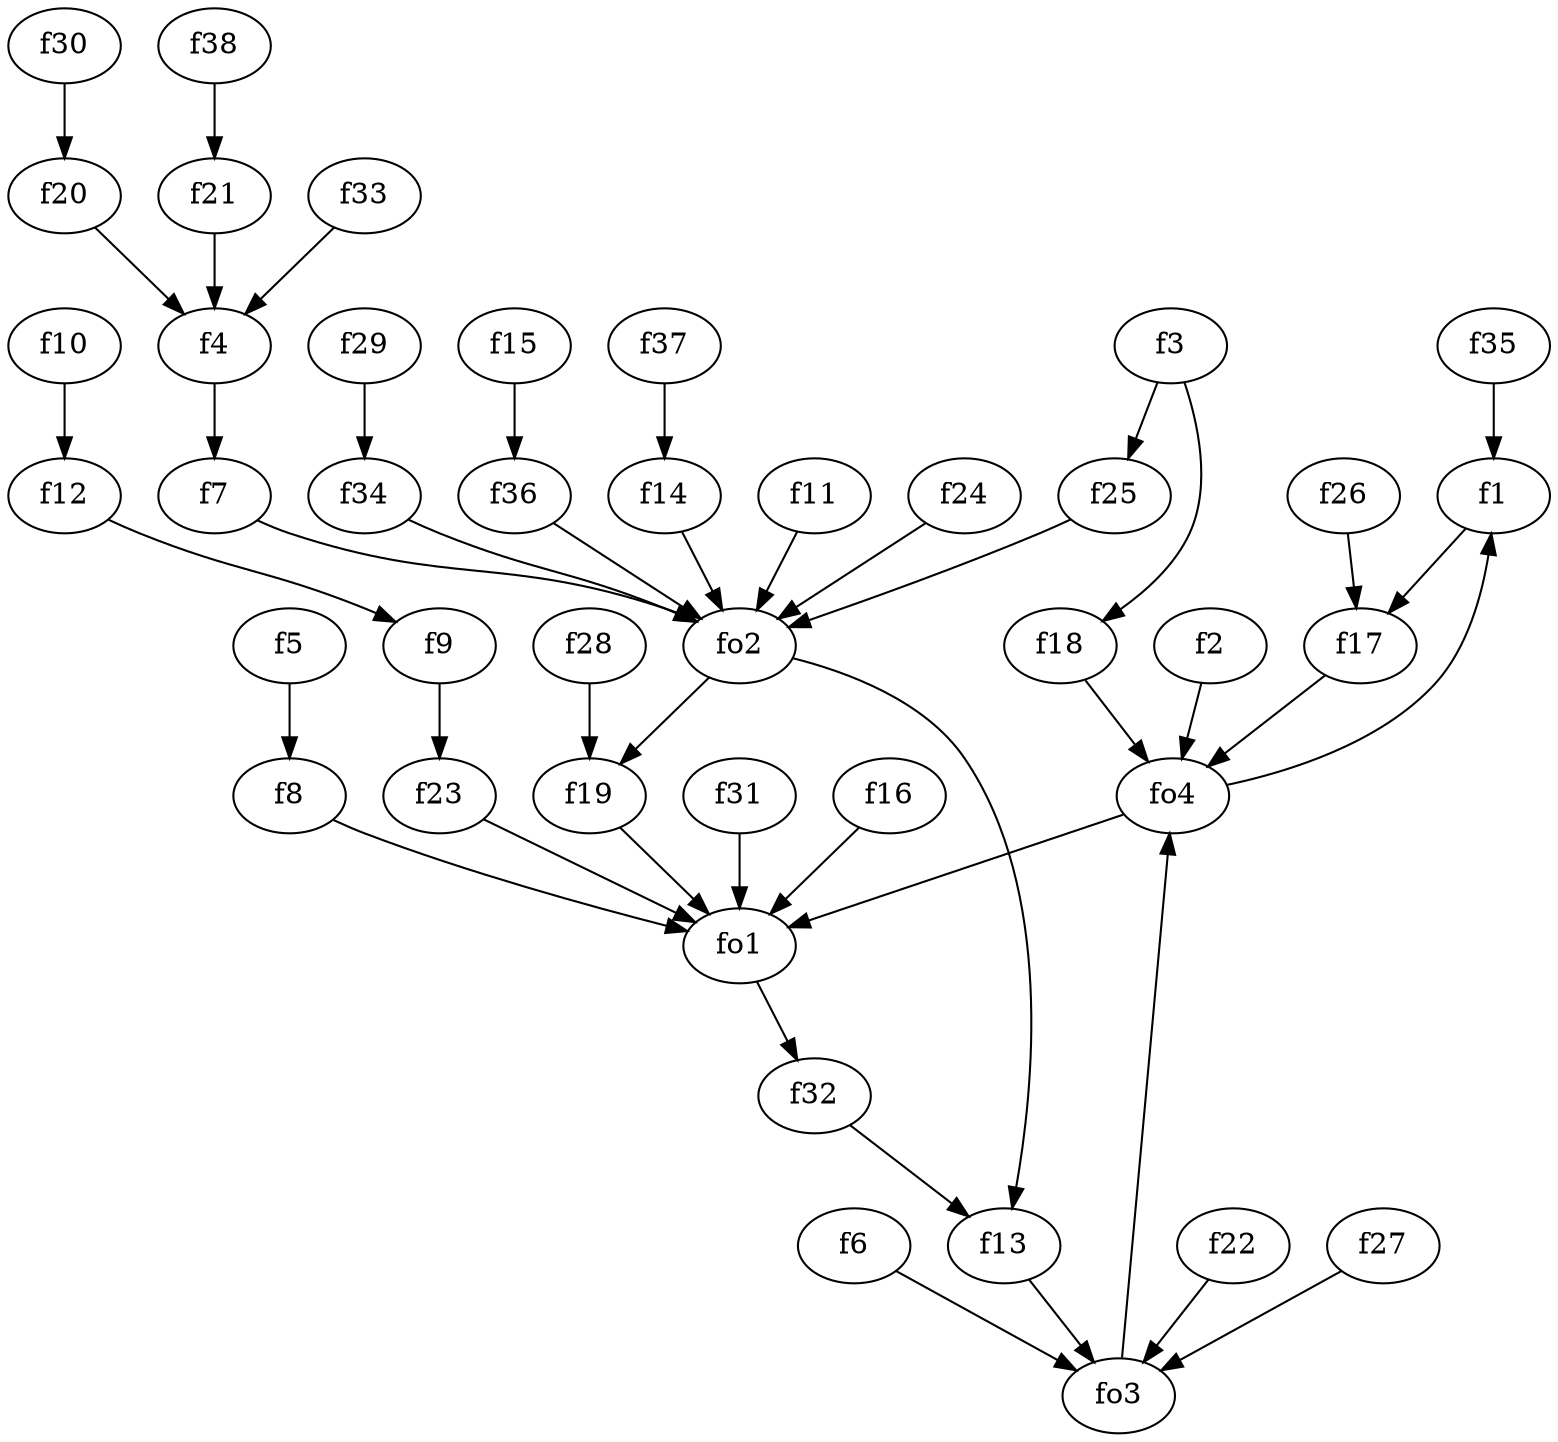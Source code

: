 strict digraph  {
f1;
f2;
f3;
f4;
f5;
f6;
f7;
f8;
f9;
f10;
f11;
f12;
f13;
f14;
f15;
f16;
f17;
f18;
f19;
f20;
f21;
f22;
f23;
f24;
f25;
f26;
f27;
f28;
f29;
f30;
f31;
f32;
f33;
f34;
f35;
f36;
f37;
f38;
fo1;
fo2;
fo3;
fo4;
f1 -> f17  [weight=2];
f2 -> fo4  [weight=2];
f3 -> f25  [weight=2];
f3 -> f18  [weight=2];
f4 -> f7  [weight=2];
f5 -> f8  [weight=2];
f6 -> fo3  [weight=2];
f7 -> fo2  [weight=2];
f8 -> fo1  [weight=2];
f9 -> f23  [weight=2];
f10 -> f12  [weight=2];
f11 -> fo2  [weight=2];
f12 -> f9  [weight=2];
f13 -> fo3  [weight=2];
f14 -> fo2  [weight=2];
f15 -> f36  [weight=2];
f16 -> fo1  [weight=2];
f17 -> fo4  [weight=2];
f18 -> fo4  [weight=2];
f19 -> fo1  [weight=2];
f20 -> f4  [weight=2];
f21 -> f4  [weight=2];
f22 -> fo3  [weight=2];
f23 -> fo1  [weight=2];
f24 -> fo2  [weight=2];
f25 -> fo2  [weight=2];
f26 -> f17  [weight=2];
f27 -> fo3  [weight=2];
f28 -> f19  [weight=2];
f29 -> f34  [weight=2];
f30 -> f20  [weight=2];
f31 -> fo1  [weight=2];
f32 -> f13  [weight=2];
f33 -> f4  [weight=2];
f34 -> fo2  [weight=2];
f35 -> f1  [weight=2];
f36 -> fo2  [weight=2];
f37 -> f14  [weight=2];
f38 -> f21  [weight=2];
fo1 -> f32  [weight=2];
fo2 -> f19  [weight=2];
fo2 -> f13  [weight=2];
fo3 -> fo4  [weight=2];
fo4 -> fo1  [weight=2];
fo4 -> f1  [weight=2];
}
